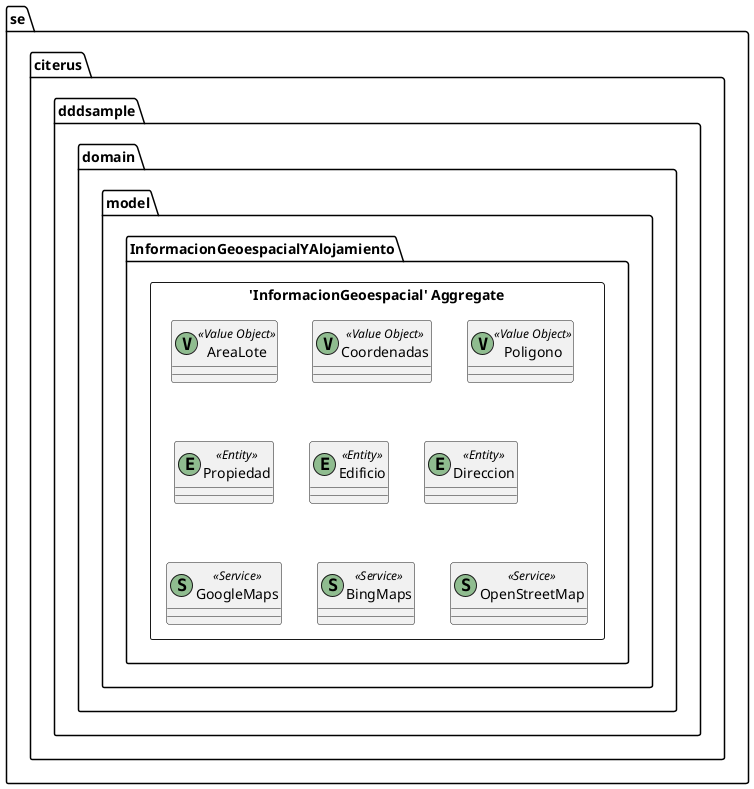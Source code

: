 @startuml

skinparam componentStyle uml2

package se.citerus.dddsample.domain.model.InformacionGeoespacialYAlojamiento {
	package "'InformacionGeoespacial' Aggregate" <<Rectangle>> {
		class AreaLote <<(V,DarkSeaGreen) Value Object>> {
		}
		class Coordenadas <<(V,DarkSeaGreen) Value Object>> {
		}
		class Poligono <<(V,DarkSeaGreen) Value Object>> {
		}
		class Propiedad <<(E,DarkSeaGreen) Entity>> {
		}
		class Edificio <<(E,DarkSeaGreen) Entity>> {
		}
		class Direccion <<(E,DarkSeaGreen) Entity>> {
		}
		class GoogleMaps <<(S,DarkSeaGreen) Service>> {
		}
		class BingMaps <<(S,DarkSeaGreen) Service>> {
		}
		class OpenStreetMap <<(S,DarkSeaGreen) Service>> {
		}
	}
}


@enduml
